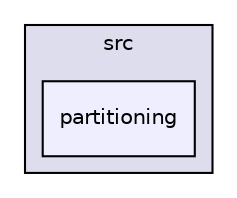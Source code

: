 digraph "/home/lwz/libmesh/src/partitioning" {
  compound=true
  node [ fontsize="10", fontname="Helvetica"];
  edge [ labelfontsize="10", labelfontname="Helvetica"];
  subgraph clusterdir_b67bea1992da7c14177dd4764c9b03c0 {
    graph [ bgcolor="#ddddee", pencolor="black", label="src" fontname="Helvetica", fontsize="10", URL="dir_b67bea1992da7c14177dd4764c9b03c0.html"]
  dir_6399c56f21f13cd25a059e343a1aef4c [shape=box, label="partitioning", style="filled", fillcolor="#eeeeff", pencolor="black", URL="dir_6399c56f21f13cd25a059e343a1aef4c.html"];
  }
}
